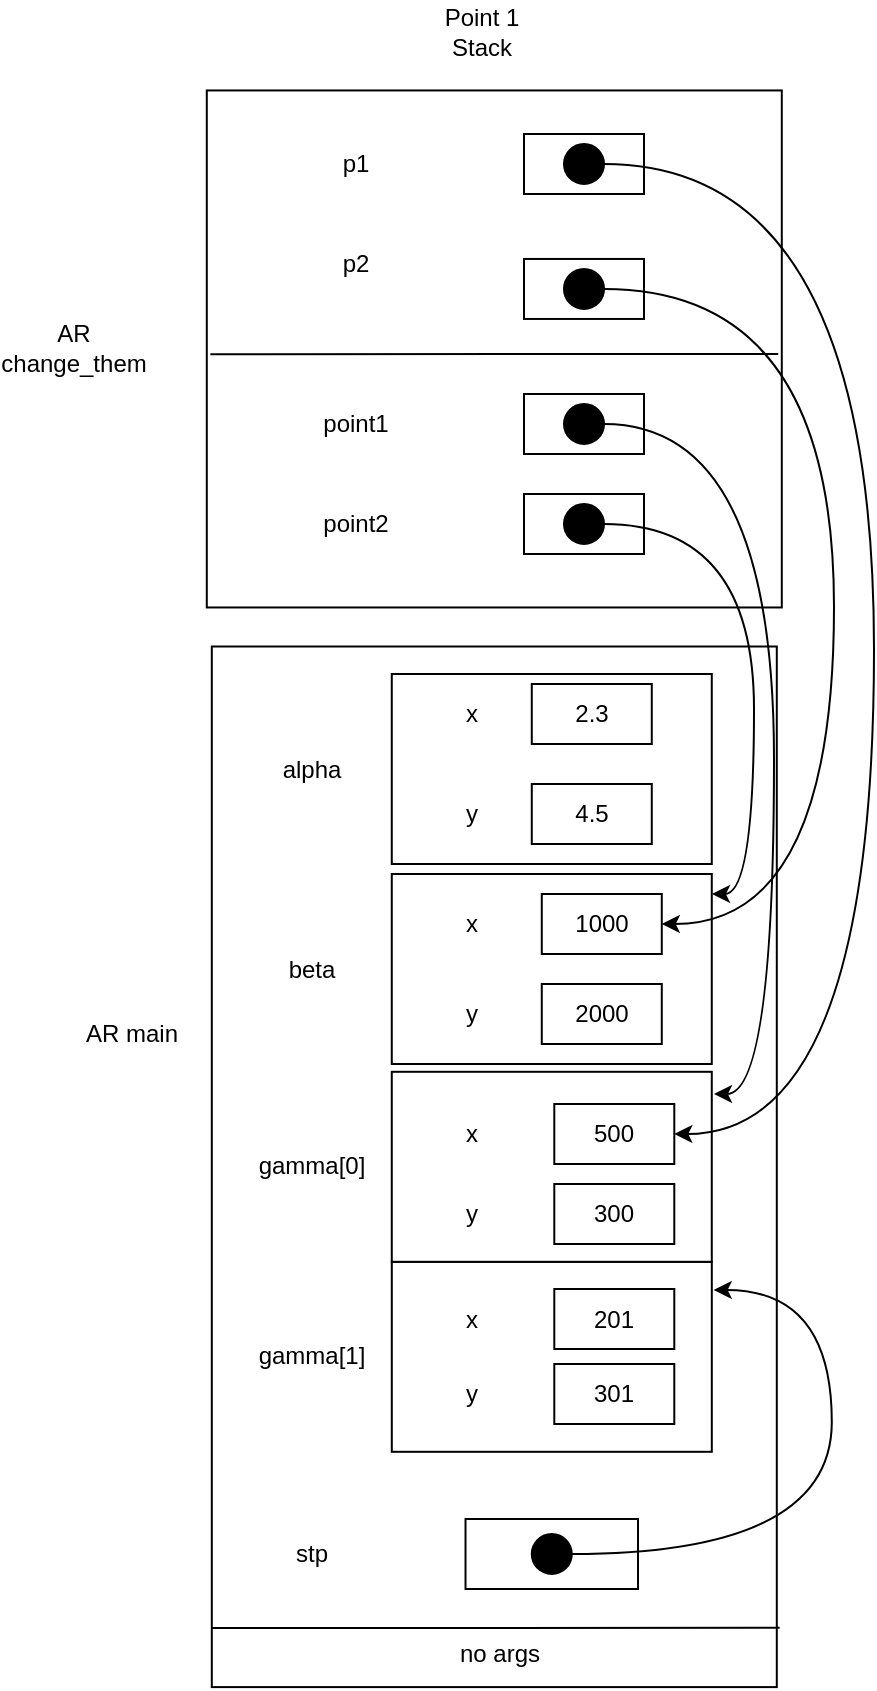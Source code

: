 <mxfile version="15.5.8" type="device"><diagram id="M8wSMA6fThqa6zj68htv" name="Page-1"><mxGraphModel dx="1662" dy="834" grid="0" gridSize="10" guides="1" tooltips="1" connect="1" arrows="1" fold="1" page="1" pageScale="1" pageWidth="850" pageHeight="1100" math="0" shadow="0"><root><mxCell id="0"/><mxCell id="1" parent="0"/><mxCell id="8YJWvu51WCctl8Ue4lwD-1" value="" style="rounded=0;whiteSpace=wrap;html=1;rotation=90;" parent="1" vertex="1"><mxGeometry x="250.89" y="273.73" width="258.51" height="287.5" as="geometry"/></mxCell><mxCell id="8YJWvu51WCctl8Ue4lwD-2" value="AR change_them" style="text;html=1;strokeColor=none;fillColor=none;align=center;verticalAlign=middle;whiteSpace=wrap;rounded=0;" parent="1" vertex="1"><mxGeometry x="140" y="402.48" width="60" height="30" as="geometry"/></mxCell><mxCell id="8YJWvu51WCctl8Ue4lwD-3" value="" style="rounded=0;whiteSpace=wrap;html=1;rotation=90;" parent="1" vertex="1"><mxGeometry x="120" y="685.15" width="520.3" height="282.5" as="geometry"/></mxCell><mxCell id="8YJWvu51WCctl8Ue4lwD-4" value="AR main" style="text;html=1;strokeColor=none;fillColor=none;align=center;verticalAlign=middle;whiteSpace=wrap;rounded=0;" parent="1" vertex="1"><mxGeometry x="168.89" y="745" width="60" height="30" as="geometry"/></mxCell><mxCell id="8YJWvu51WCctl8Ue4lwD-5" value="Point 1 Stack" style="text;html=1;strokeColor=none;fillColor=none;align=center;verticalAlign=middle;whiteSpace=wrap;rounded=0;" parent="1" vertex="1"><mxGeometry x="343.89" y="243.73" width="60" height="30" as="geometry"/></mxCell><mxCell id="8YJWvu51WCctl8Ue4lwD-6" value="alpha" style="text;html=1;strokeColor=none;fillColor=none;align=center;verticalAlign=middle;whiteSpace=wrap;rounded=0;" parent="1" vertex="1"><mxGeometry x="258.89" y="612.5" width="60" height="30" as="geometry"/></mxCell><mxCell id="8YJWvu51WCctl8Ue4lwD-7" value="" style="rounded=0;whiteSpace=wrap;html=1;" parent="1" vertex="1"><mxGeometry x="328.89" y="580" width="160" height="95" as="geometry"/></mxCell><mxCell id="8YJWvu51WCctl8Ue4lwD-8" value="x" style="text;html=1;strokeColor=none;fillColor=none;align=center;verticalAlign=middle;whiteSpace=wrap;rounded=0;" parent="1" vertex="1"><mxGeometry x="338.89" y="585" width="60" height="30" as="geometry"/></mxCell><mxCell id="8YJWvu51WCctl8Ue4lwD-9" value="y" style="text;html=1;strokeColor=none;fillColor=none;align=center;verticalAlign=middle;whiteSpace=wrap;rounded=0;" parent="1" vertex="1"><mxGeometry x="338.89" y="635" width="60" height="30" as="geometry"/></mxCell><mxCell id="4882attbGL3jaapoD_AC-2" value="2.3" style="rounded=0;whiteSpace=wrap;html=1;" vertex="1" parent="1"><mxGeometry x="398.89" y="585" width="60" height="30" as="geometry"/></mxCell><mxCell id="4882attbGL3jaapoD_AC-3" value="4.5" style="rounded=0;whiteSpace=wrap;html=1;" vertex="1" parent="1"><mxGeometry x="398.89" y="635" width="60" height="30" as="geometry"/></mxCell><mxCell id="4882attbGL3jaapoD_AC-5" value="beta" style="text;html=1;strokeColor=none;fillColor=none;align=center;verticalAlign=middle;whiteSpace=wrap;rounded=0;" vertex="1" parent="1"><mxGeometry x="258.89" y="712.5" width="60" height="30" as="geometry"/></mxCell><mxCell id="4882attbGL3jaapoD_AC-6" value="" style="rounded=0;whiteSpace=wrap;html=1;" vertex="1" parent="1"><mxGeometry x="328.89" y="680" width="160" height="95" as="geometry"/></mxCell><mxCell id="4882attbGL3jaapoD_AC-7" value="x" style="text;html=1;strokeColor=none;fillColor=none;align=center;verticalAlign=middle;whiteSpace=wrap;rounded=0;" vertex="1" parent="1"><mxGeometry x="338.89" y="690" width="60" height="30" as="geometry"/></mxCell><mxCell id="4882attbGL3jaapoD_AC-8" value="y" style="text;html=1;strokeColor=none;fillColor=none;align=center;verticalAlign=middle;whiteSpace=wrap;rounded=0;" vertex="1" parent="1"><mxGeometry x="338.89" y="735" width="60" height="30" as="geometry"/></mxCell><mxCell id="4882attbGL3jaapoD_AC-9" value="1000" style="rounded=0;whiteSpace=wrap;html=1;" vertex="1" parent="1"><mxGeometry x="403.89" y="690" width="60" height="30" as="geometry"/></mxCell><mxCell id="4882attbGL3jaapoD_AC-10" value="2000" style="rounded=0;whiteSpace=wrap;html=1;" vertex="1" parent="1"><mxGeometry x="403.89" y="735" width="60" height="30" as="geometry"/></mxCell><mxCell id="4882attbGL3jaapoD_AC-11" value="" style="endArrow=none;html=1;rounded=0;entryX=0.943;entryY=-0.005;entryDx=0;entryDy=0;entryPerimeter=0;" edge="1" parent="1" target="8YJWvu51WCctl8Ue4lwD-3"><mxGeometry width="50" height="50" relative="1" as="geometry"><mxPoint x="238.89" y="1057" as="sourcePoint"/><mxPoint x="398.89" y="735" as="targetPoint"/></mxGeometry></mxCell><mxCell id="4882attbGL3jaapoD_AC-12" value="no args" style="text;html=1;strokeColor=none;fillColor=none;align=center;verticalAlign=middle;whiteSpace=wrap;rounded=0;" vertex="1" parent="1"><mxGeometry x="352.64" y="1055" width="60" height="30" as="geometry"/></mxCell><mxCell id="4882attbGL3jaapoD_AC-13" value="gamma[0]" style="text;html=1;strokeColor=none;fillColor=none;align=center;verticalAlign=middle;whiteSpace=wrap;rounded=0;" vertex="1" parent="1"><mxGeometry x="258.89" y="811.4" width="60" height="30" as="geometry"/></mxCell><mxCell id="4882attbGL3jaapoD_AC-14" value="gamma[1]" style="text;html=1;strokeColor=none;fillColor=none;align=center;verticalAlign=middle;whiteSpace=wrap;rounded=0;" vertex="1" parent="1"><mxGeometry x="258.89" y="906.4" width="60" height="30" as="geometry"/></mxCell><mxCell id="4882attbGL3jaapoD_AC-15" value="" style="rounded=0;whiteSpace=wrap;html=1;" vertex="1" parent="1"><mxGeometry x="328.9" y="873.9" width="160" height="95" as="geometry"/></mxCell><mxCell id="4882attbGL3jaapoD_AC-16" value="" style="rounded=0;whiteSpace=wrap;html=1;" vertex="1" parent="1"><mxGeometry x="328.89" y="778.9" width="160" height="95" as="geometry"/></mxCell><mxCell id="4882attbGL3jaapoD_AC-17" value="x" style="text;html=1;strokeColor=none;fillColor=none;align=center;verticalAlign=middle;whiteSpace=wrap;rounded=0;" vertex="1" parent="1"><mxGeometry x="338.89" y="887.5" width="60" height="30" as="geometry"/></mxCell><mxCell id="4882attbGL3jaapoD_AC-18" value="x" style="text;html=1;strokeColor=none;fillColor=none;align=center;verticalAlign=middle;whiteSpace=wrap;rounded=0;" vertex="1" parent="1"><mxGeometry x="338.89" y="795" width="60" height="30" as="geometry"/></mxCell><mxCell id="4882attbGL3jaapoD_AC-20" value="y" style="text;html=1;strokeColor=none;fillColor=none;align=center;verticalAlign=middle;whiteSpace=wrap;rounded=0;" vertex="1" parent="1"><mxGeometry x="338.89" y="925" width="60" height="30" as="geometry"/></mxCell><mxCell id="4882attbGL3jaapoD_AC-21" value="y" style="text;html=1;strokeColor=none;fillColor=none;align=center;verticalAlign=middle;whiteSpace=wrap;rounded=0;" vertex="1" parent="1"><mxGeometry x="338.89" y="835" width="60" height="30" as="geometry"/></mxCell><mxCell id="4882attbGL3jaapoD_AC-22" value="500" style="rounded=0;whiteSpace=wrap;html=1;" vertex="1" parent="1"><mxGeometry x="410.15" y="795" width="60" height="30" as="geometry"/></mxCell><mxCell id="4882attbGL3jaapoD_AC-23" value="300" style="rounded=0;whiteSpace=wrap;html=1;" vertex="1" parent="1"><mxGeometry x="410.15" y="835" width="60" height="30" as="geometry"/></mxCell><mxCell id="4882attbGL3jaapoD_AC-24" value="201" style="rounded=0;whiteSpace=wrap;html=1;" vertex="1" parent="1"><mxGeometry x="410.15" y="887.5" width="60" height="30" as="geometry"/></mxCell><mxCell id="4882attbGL3jaapoD_AC-25" value="301" style="rounded=0;whiteSpace=wrap;html=1;" vertex="1" parent="1"><mxGeometry x="410.15" y="925" width="60" height="30" as="geometry"/></mxCell><mxCell id="4882attbGL3jaapoD_AC-27" value="stp" style="text;html=1;strokeColor=none;fillColor=none;align=center;verticalAlign=middle;whiteSpace=wrap;rounded=0;" vertex="1" parent="1"><mxGeometry x="258.89" y="1005" width="60" height="30" as="geometry"/></mxCell><mxCell id="4882attbGL3jaapoD_AC-28" value="" style="rounded=0;whiteSpace=wrap;html=1;" vertex="1" parent="1"><mxGeometry x="365.76" y="1002.5" width="86.25" height="35" as="geometry"/></mxCell><mxCell id="4882attbGL3jaapoD_AC-33" style="edgeStyle=orthogonalEdgeStyle;curved=1;rounded=0;orthogonalLoop=1;jettySize=auto;html=1;exitX=1;exitY=0.5;exitDx=0;exitDy=0;entryX=1.006;entryY=0.148;entryDx=0;entryDy=0;entryPerimeter=0;" edge="1" parent="1" source="4882attbGL3jaapoD_AC-30" target="4882attbGL3jaapoD_AC-15"><mxGeometry relative="1" as="geometry"><Array as="points"><mxPoint x="548.89" y="1020"/><mxPoint x="548.89" y="888"/></Array></mxGeometry></mxCell><mxCell id="4882attbGL3jaapoD_AC-30" value="" style="ellipse;whiteSpace=wrap;html=1;aspect=fixed;fillColor=#000000;" vertex="1" parent="1"><mxGeometry x="398.89" y="1010" width="20" height="20" as="geometry"/></mxCell><mxCell id="4882attbGL3jaapoD_AC-34" value="" style="endArrow=none;html=1;rounded=0;entryX=0.943;entryY=-0.005;entryDx=0;entryDy=0;entryPerimeter=0;" edge="1" parent="1"><mxGeometry width="50" height="50" relative="1" as="geometry"><mxPoint x="238.18" y="420.11" as="sourcePoint"/><mxPoint x="522.102" y="420.003" as="targetPoint"/></mxGeometry></mxCell><mxCell id="4882attbGL3jaapoD_AC-36" value="" style="rounded=0;whiteSpace=wrap;html=1;" vertex="1" parent="1"><mxGeometry x="395" y="440" width="60" height="30" as="geometry"/></mxCell><mxCell id="4882attbGL3jaapoD_AC-37" value="" style="rounded=0;whiteSpace=wrap;html=1;" vertex="1" parent="1"><mxGeometry x="395" y="490" width="60" height="30" as="geometry"/></mxCell><mxCell id="4882attbGL3jaapoD_AC-41" style="edgeStyle=orthogonalEdgeStyle;curved=1;rounded=0;orthogonalLoop=1;jettySize=auto;html=1;" edge="1" parent="1" source="4882attbGL3jaapoD_AC-38"><mxGeometry relative="1" as="geometry"><mxPoint x="490" y="790" as="targetPoint"/><Array as="points"><mxPoint x="520" y="455"/><mxPoint x="520" y="790"/></Array></mxGeometry></mxCell><mxCell id="4882attbGL3jaapoD_AC-38" value="" style="ellipse;whiteSpace=wrap;html=1;aspect=fixed;fillColor=#000000;" vertex="1" parent="1"><mxGeometry x="415" y="445" width="20" height="20" as="geometry"/></mxCell><mxCell id="4882attbGL3jaapoD_AC-45" style="edgeStyle=orthogonalEdgeStyle;curved=1;rounded=0;orthogonalLoop=1;jettySize=auto;html=1;exitX=1;exitY=0.5;exitDx=0;exitDy=0;" edge="1" parent="1" source="4882attbGL3jaapoD_AC-39"><mxGeometry relative="1" as="geometry"><mxPoint x="489" y="690" as="targetPoint"/><Array as="points"><mxPoint x="510" y="505"/><mxPoint x="510" y="690"/></Array></mxGeometry></mxCell><mxCell id="4882attbGL3jaapoD_AC-39" value="" style="ellipse;whiteSpace=wrap;html=1;aspect=fixed;fillColor=#000000;" vertex="1" parent="1"><mxGeometry x="415" y="495" width="20" height="20" as="geometry"/></mxCell><mxCell id="4882attbGL3jaapoD_AC-40" value="point1" style="text;html=1;strokeColor=none;fillColor=none;align=center;verticalAlign=middle;whiteSpace=wrap;rounded=0;" vertex="1" parent="1"><mxGeometry x="281.26" y="440" width="60" height="30" as="geometry"/></mxCell><mxCell id="4882attbGL3jaapoD_AC-42" value="point2" style="text;html=1;strokeColor=none;fillColor=none;align=center;verticalAlign=middle;whiteSpace=wrap;rounded=0;" vertex="1" parent="1"><mxGeometry x="281.26" y="490" width="60" height="30" as="geometry"/></mxCell><mxCell id="4882attbGL3jaapoD_AC-43" value="p2" style="text;html=1;strokeColor=none;fillColor=none;align=center;verticalAlign=middle;whiteSpace=wrap;rounded=0;" vertex="1" parent="1"><mxGeometry x="281.26" y="360" width="60" height="30" as="geometry"/></mxCell><mxCell id="4882attbGL3jaapoD_AC-44" value="p1" style="text;html=1;strokeColor=none;fillColor=none;align=center;verticalAlign=middle;whiteSpace=wrap;rounded=0;" vertex="1" parent="1"><mxGeometry x="281.26" y="310" width="60" height="30" as="geometry"/></mxCell><mxCell id="4882attbGL3jaapoD_AC-46" value="" style="rounded=0;whiteSpace=wrap;html=1;" vertex="1" parent="1"><mxGeometry x="395" y="372.48" width="60" height="30" as="geometry"/></mxCell><mxCell id="4882attbGL3jaapoD_AC-47" value="" style="rounded=0;whiteSpace=wrap;html=1;" vertex="1" parent="1"><mxGeometry x="395" y="310" width="60" height="30" as="geometry"/></mxCell><mxCell id="4882attbGL3jaapoD_AC-53" style="edgeStyle=orthogonalEdgeStyle;curved=1;rounded=0;orthogonalLoop=1;jettySize=auto;html=1;entryX=1;entryY=0.5;entryDx=0;entryDy=0;" edge="1" parent="1" source="4882attbGL3jaapoD_AC-48" target="4882attbGL3jaapoD_AC-9"><mxGeometry relative="1" as="geometry"><Array as="points"><mxPoint x="550" y="388"/><mxPoint x="550" y="705"/></Array></mxGeometry></mxCell><mxCell id="4882attbGL3jaapoD_AC-48" value="" style="ellipse;whiteSpace=wrap;html=1;aspect=fixed;fillColor=#000000;" vertex="1" parent="1"><mxGeometry x="415" y="377.48" width="20" height="20" as="geometry"/></mxCell><mxCell id="4882attbGL3jaapoD_AC-52" style="edgeStyle=orthogonalEdgeStyle;curved=1;rounded=0;orthogonalLoop=1;jettySize=auto;html=1;entryX=1;entryY=0.5;entryDx=0;entryDy=0;" edge="1" parent="1" source="4882attbGL3jaapoD_AC-49" target="4882attbGL3jaapoD_AC-22"><mxGeometry relative="1" as="geometry"><Array as="points"><mxPoint x="570" y="325"/><mxPoint x="570" y="810"/></Array></mxGeometry></mxCell><mxCell id="4882attbGL3jaapoD_AC-49" value="" style="ellipse;whiteSpace=wrap;html=1;aspect=fixed;fillColor=#000000;" vertex="1" parent="1"><mxGeometry x="415" y="315" width="20" height="20" as="geometry"/></mxCell></root></mxGraphModel></diagram></mxfile>